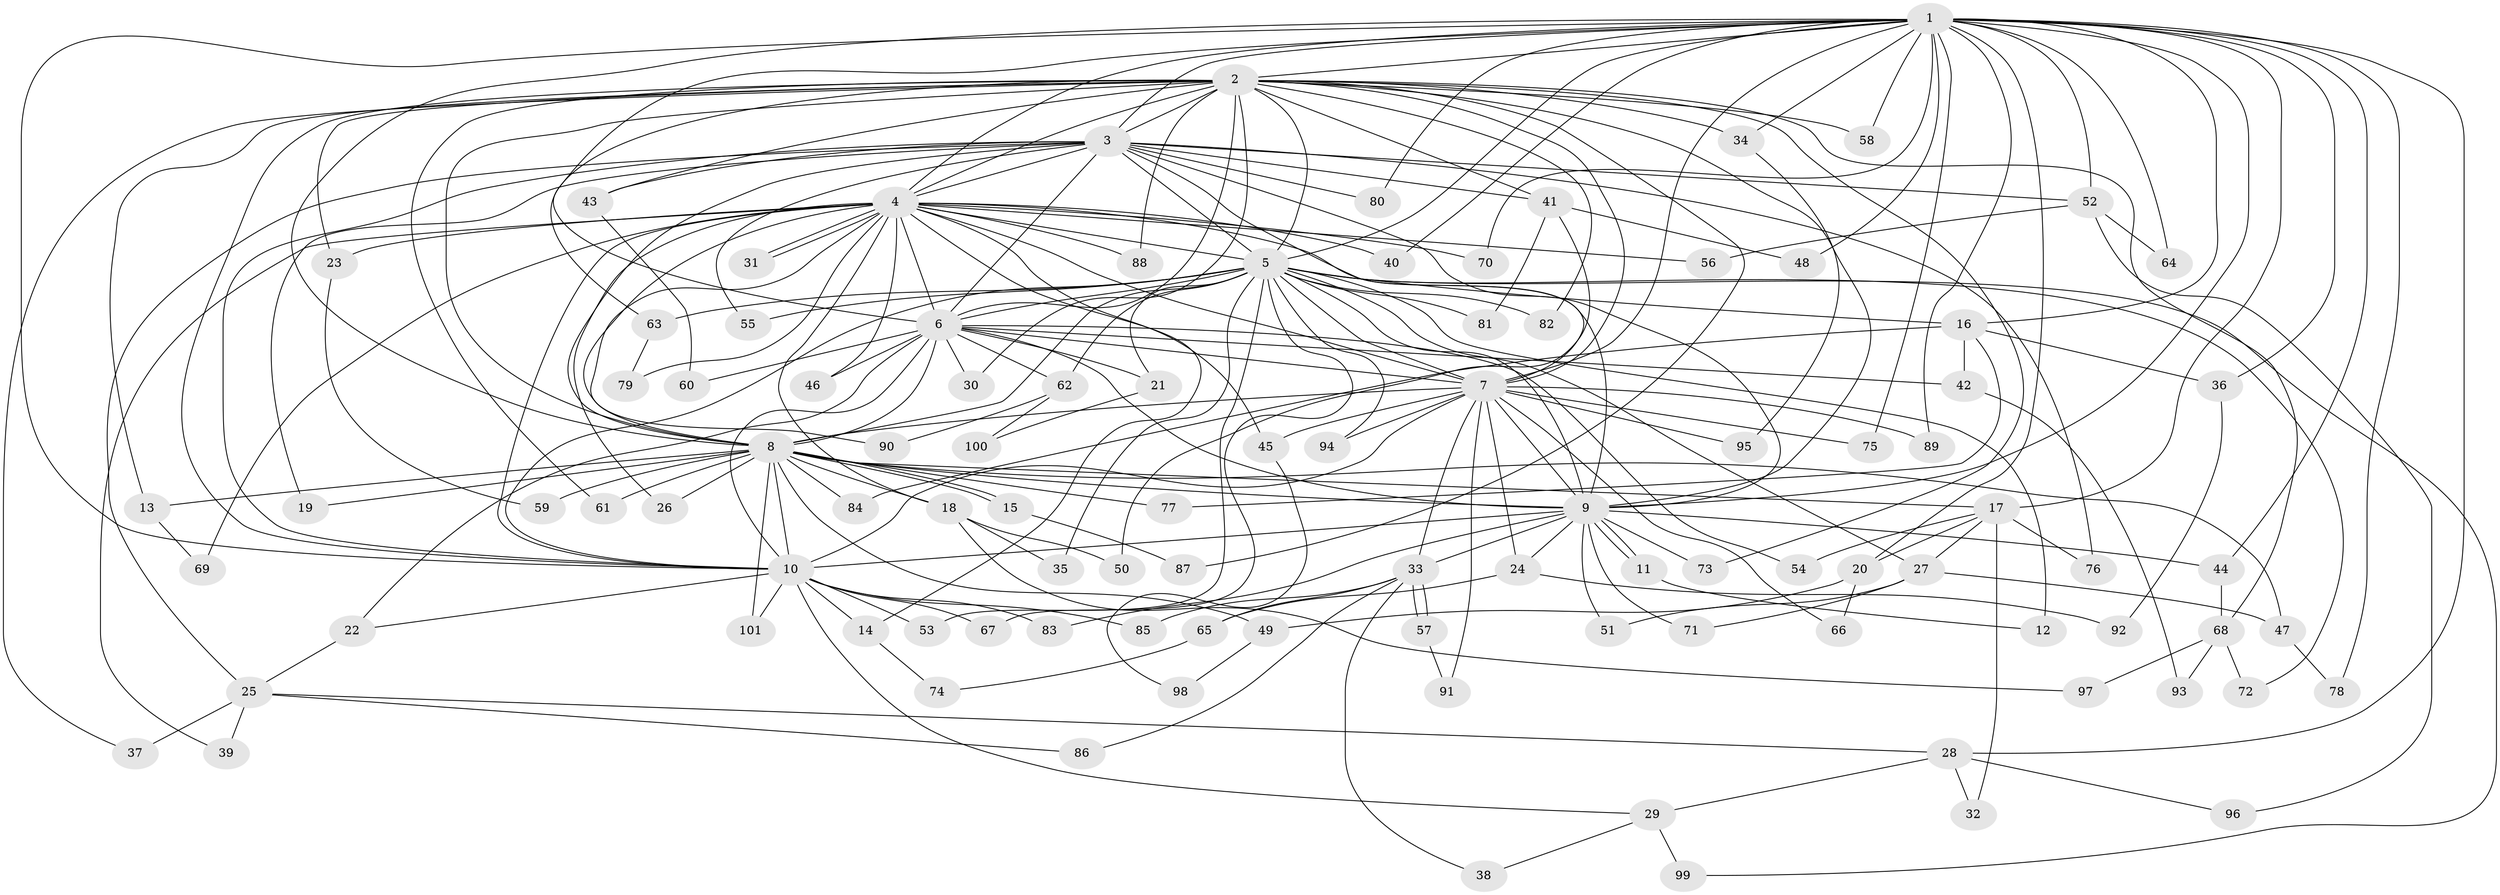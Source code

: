 // coarse degree distribution, {19: 0.03333333333333333, 10: 0.06666666666666667, 17: 0.03333333333333333, 13: 0.1, 2: 0.4666666666666667, 3: 0.13333333333333333, 5: 0.03333333333333333, 7: 0.03333333333333333, 4: 0.06666666666666667, 1: 0.03333333333333333}
// Generated by graph-tools (version 1.1) at 2025/17/03/04/25 18:17:46]
// undirected, 101 vertices, 227 edges
graph export_dot {
graph [start="1"]
  node [color=gray90,style=filled];
  1;
  2;
  3;
  4;
  5;
  6;
  7;
  8;
  9;
  10;
  11;
  12;
  13;
  14;
  15;
  16;
  17;
  18;
  19;
  20;
  21;
  22;
  23;
  24;
  25;
  26;
  27;
  28;
  29;
  30;
  31;
  32;
  33;
  34;
  35;
  36;
  37;
  38;
  39;
  40;
  41;
  42;
  43;
  44;
  45;
  46;
  47;
  48;
  49;
  50;
  51;
  52;
  53;
  54;
  55;
  56;
  57;
  58;
  59;
  60;
  61;
  62;
  63;
  64;
  65;
  66;
  67;
  68;
  69;
  70;
  71;
  72;
  73;
  74;
  75;
  76;
  77;
  78;
  79;
  80;
  81;
  82;
  83;
  84;
  85;
  86;
  87;
  88;
  89;
  90;
  91;
  92;
  93;
  94;
  95;
  96;
  97;
  98;
  99;
  100;
  101;
  1 -- 2;
  1 -- 3;
  1 -- 4;
  1 -- 5;
  1 -- 6;
  1 -- 7;
  1 -- 8;
  1 -- 9;
  1 -- 10;
  1 -- 16;
  1 -- 17;
  1 -- 20;
  1 -- 28;
  1 -- 34;
  1 -- 36;
  1 -- 40;
  1 -- 44;
  1 -- 48;
  1 -- 52;
  1 -- 58;
  1 -- 64;
  1 -- 70;
  1 -- 75;
  1 -- 78;
  1 -- 80;
  1 -- 89;
  2 -- 3;
  2 -- 4;
  2 -- 5;
  2 -- 6;
  2 -- 7;
  2 -- 8;
  2 -- 9;
  2 -- 10;
  2 -- 13;
  2 -- 23;
  2 -- 30;
  2 -- 34;
  2 -- 37;
  2 -- 41;
  2 -- 43;
  2 -- 58;
  2 -- 61;
  2 -- 63;
  2 -- 68;
  2 -- 73;
  2 -- 82;
  2 -- 87;
  2 -- 88;
  3 -- 4;
  3 -- 5;
  3 -- 6;
  3 -- 7;
  3 -- 8;
  3 -- 9;
  3 -- 10;
  3 -- 19;
  3 -- 25;
  3 -- 41;
  3 -- 43;
  3 -- 52;
  3 -- 55;
  3 -- 76;
  3 -- 80;
  4 -- 5;
  4 -- 6;
  4 -- 7;
  4 -- 8;
  4 -- 9;
  4 -- 10;
  4 -- 14;
  4 -- 18;
  4 -- 23;
  4 -- 26;
  4 -- 31;
  4 -- 31;
  4 -- 39;
  4 -- 40;
  4 -- 45;
  4 -- 46;
  4 -- 56;
  4 -- 69;
  4 -- 70;
  4 -- 79;
  4 -- 88;
  4 -- 90;
  5 -- 6;
  5 -- 7;
  5 -- 8;
  5 -- 9;
  5 -- 10;
  5 -- 12;
  5 -- 16;
  5 -- 21;
  5 -- 27;
  5 -- 35;
  5 -- 53;
  5 -- 55;
  5 -- 62;
  5 -- 63;
  5 -- 67;
  5 -- 72;
  5 -- 81;
  5 -- 82;
  5 -- 94;
  5 -- 99;
  6 -- 7;
  6 -- 8;
  6 -- 9;
  6 -- 10;
  6 -- 21;
  6 -- 22;
  6 -- 30;
  6 -- 42;
  6 -- 46;
  6 -- 54;
  6 -- 60;
  6 -- 62;
  7 -- 8;
  7 -- 9;
  7 -- 10;
  7 -- 24;
  7 -- 33;
  7 -- 45;
  7 -- 66;
  7 -- 75;
  7 -- 89;
  7 -- 91;
  7 -- 94;
  7 -- 95;
  8 -- 9;
  8 -- 10;
  8 -- 13;
  8 -- 15;
  8 -- 15;
  8 -- 17;
  8 -- 18;
  8 -- 19;
  8 -- 26;
  8 -- 47;
  8 -- 49;
  8 -- 59;
  8 -- 61;
  8 -- 77;
  8 -- 84;
  8 -- 101;
  9 -- 10;
  9 -- 11;
  9 -- 11;
  9 -- 24;
  9 -- 33;
  9 -- 44;
  9 -- 51;
  9 -- 71;
  9 -- 73;
  9 -- 83;
  10 -- 14;
  10 -- 22;
  10 -- 29;
  10 -- 53;
  10 -- 67;
  10 -- 83;
  10 -- 85;
  10 -- 101;
  11 -- 12;
  13 -- 69;
  14 -- 74;
  15 -- 87;
  16 -- 36;
  16 -- 42;
  16 -- 77;
  16 -- 84;
  17 -- 20;
  17 -- 27;
  17 -- 32;
  17 -- 54;
  17 -- 76;
  18 -- 35;
  18 -- 50;
  18 -- 97;
  20 -- 49;
  20 -- 66;
  21 -- 100;
  22 -- 25;
  23 -- 59;
  24 -- 65;
  24 -- 92;
  25 -- 28;
  25 -- 37;
  25 -- 39;
  25 -- 86;
  27 -- 47;
  27 -- 51;
  27 -- 71;
  28 -- 29;
  28 -- 32;
  28 -- 96;
  29 -- 38;
  29 -- 99;
  33 -- 38;
  33 -- 57;
  33 -- 57;
  33 -- 65;
  33 -- 85;
  33 -- 86;
  34 -- 95;
  36 -- 92;
  41 -- 48;
  41 -- 50;
  41 -- 81;
  42 -- 93;
  43 -- 60;
  44 -- 68;
  45 -- 98;
  47 -- 78;
  49 -- 98;
  52 -- 56;
  52 -- 64;
  52 -- 96;
  57 -- 91;
  62 -- 90;
  62 -- 100;
  63 -- 79;
  65 -- 74;
  68 -- 72;
  68 -- 93;
  68 -- 97;
}

